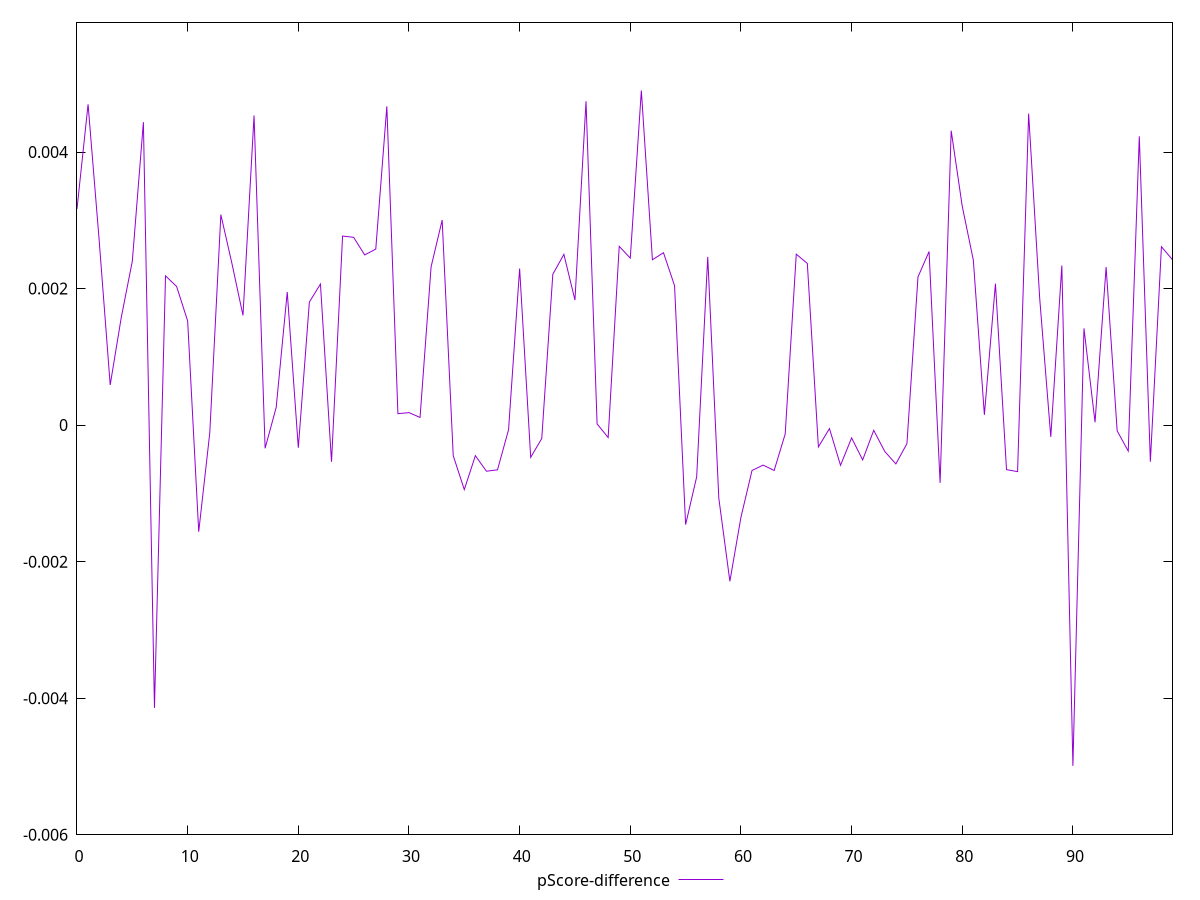 reset

$pScoreDifference <<EOF
0 0.0031674423098559945
1 0.004698890266405131
2 0.0027141185987332728
3 0.0005885990729722623
4 0.001576704122736916
5 0.0024016828611969077
6 0.004437276584693617
7 -0.004141682861399376
8 0.0021861162502957443
9 0.002030721845966643
10 0.0015252410800384864
11 -0.0015616418534025733
12 -0.00011221942538530705
13 0.0030822029463204448
14 0.0023682628787884408
15 0.0016067112744798662
16 0.004535242697486397
17 -0.00033939860603471317
18 0.00025867744065322107
19 0.0019489521746460792
20 -0.00033204057829883116
21 0.0018023606952937143
22 0.0020662747867012943
23 -0.0005367270768421584
24 0.0027693066294156576
25 0.0027506067381350974
26 0.0024926797315223403
27 0.0025781779285289907
28 0.0046693789742684455
29 0.0001674207246147308
30 0.00018290254204633705
31 0.00011180808266952891
32 0.0023188963427067666
33 0.003003539886851314
34 -0.0004476633875800662
35 -0.0009446750404303872
36 -0.0004476633875800662
37 -0.0006753860236810016
38 -0.0006554068277158098
39 -0.00006771295332952398
40 0.002293109474902133
41 -0.00047285392142881744
42 -0.00019597505924529024
43 0.002209206344322201
44 0.002501418404991629
45 0.0018316760751937444
46 0.004743704722911746
47 0.000017834781607772854
48 -0.00018210964384224315
49 0.002618292889985163
50 0.0024458347845582873
51 0.004900397651468991
52 0.0024221426461412676
53 0.002525164966707072
54 0.002043144539650932
55 -0.0014572995764334795
56 -0.000757776497671836
57 0.002463778610927614
58 -0.001070044306416995
59 -0.0022881561768000047
60 -0.0013511662094364274
61 -0.0006648942651177325
62 -0.00058589760255634
63 -0.0006646445335668494
64 -0.0001299083375476684
65 0.002503652903501963
66 0.002368057578331695
67 -0.0003200289615266083
68 -0.000050810948684087975
69 -0.000589130576397312
70 -0.0001879463852506591
71 -0.0005102099219004286
72 -0.00007665350639951551
73 -0.0003865615082041529
74 -0.0005680021781762079
75 -0.0002723074583736995
76 0.002170074922574594
77 0.0025421860436345423
78 -0.0008463295170233476
79 0.004312667993946251
80 0.003204654167431764
81 0.0024182578186319192
82 0.00015025511626987065
83 0.0020717360960207376
84 -0.0006526613695567729
85 -0.0006813839748769368
86 0.004562869490783772
87 0.0018543154071846146
88 -0.00017262905948101093
89 0.002337225225906736
90 -0.004991530622807994
91 0.0014164786599855095
92 0.000040896259867140294
93 0.002314980055924676
94 -0.00008438957797829438
95 -0.0003806593792201607
96 0.004229809625888592
97 -0.0005364790749935455
98 0.0026130591208686216
99 0.002422347077850051
EOF

set key outside below
set xrange [0:99]
set yrange [-0.005991530622807994:0.005900397651468991]
set trange [-0.005991530622807994:0.005900397651468991]
set terminal svg size 640, 500 enhanced background rgb 'white'
set output "reports/report_00033_2021-03-01T14-23-16.841Z/bootup-time/samples/astro-inner/pScore-difference/values.svg"

plot $pScoreDifference title "pScore-difference" with line

reset
